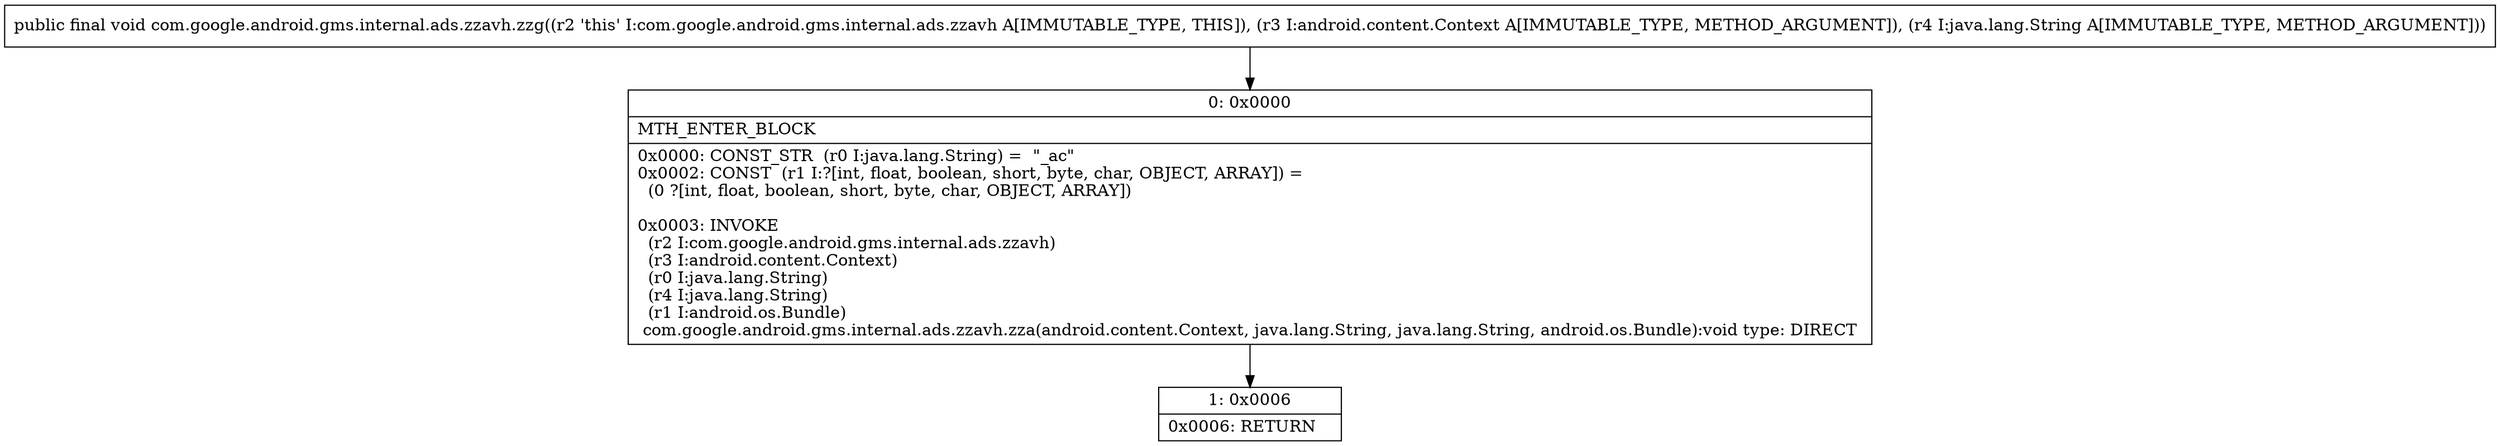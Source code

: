 digraph "CFG forcom.google.android.gms.internal.ads.zzavh.zzg(Landroid\/content\/Context;Ljava\/lang\/String;)V" {
Node_0 [shape=record,label="{0\:\ 0x0000|MTH_ENTER_BLOCK\l|0x0000: CONST_STR  (r0 I:java.lang.String) =  \"_ac\" \l0x0002: CONST  (r1 I:?[int, float, boolean, short, byte, char, OBJECT, ARRAY]) = \l  (0 ?[int, float, boolean, short, byte, char, OBJECT, ARRAY])\l \l0x0003: INVOKE  \l  (r2 I:com.google.android.gms.internal.ads.zzavh)\l  (r3 I:android.content.Context)\l  (r0 I:java.lang.String)\l  (r4 I:java.lang.String)\l  (r1 I:android.os.Bundle)\l com.google.android.gms.internal.ads.zzavh.zza(android.content.Context, java.lang.String, java.lang.String, android.os.Bundle):void type: DIRECT \l}"];
Node_1 [shape=record,label="{1\:\ 0x0006|0x0006: RETURN   \l}"];
MethodNode[shape=record,label="{public final void com.google.android.gms.internal.ads.zzavh.zzg((r2 'this' I:com.google.android.gms.internal.ads.zzavh A[IMMUTABLE_TYPE, THIS]), (r3 I:android.content.Context A[IMMUTABLE_TYPE, METHOD_ARGUMENT]), (r4 I:java.lang.String A[IMMUTABLE_TYPE, METHOD_ARGUMENT])) }"];
MethodNode -> Node_0;
Node_0 -> Node_1;
}

